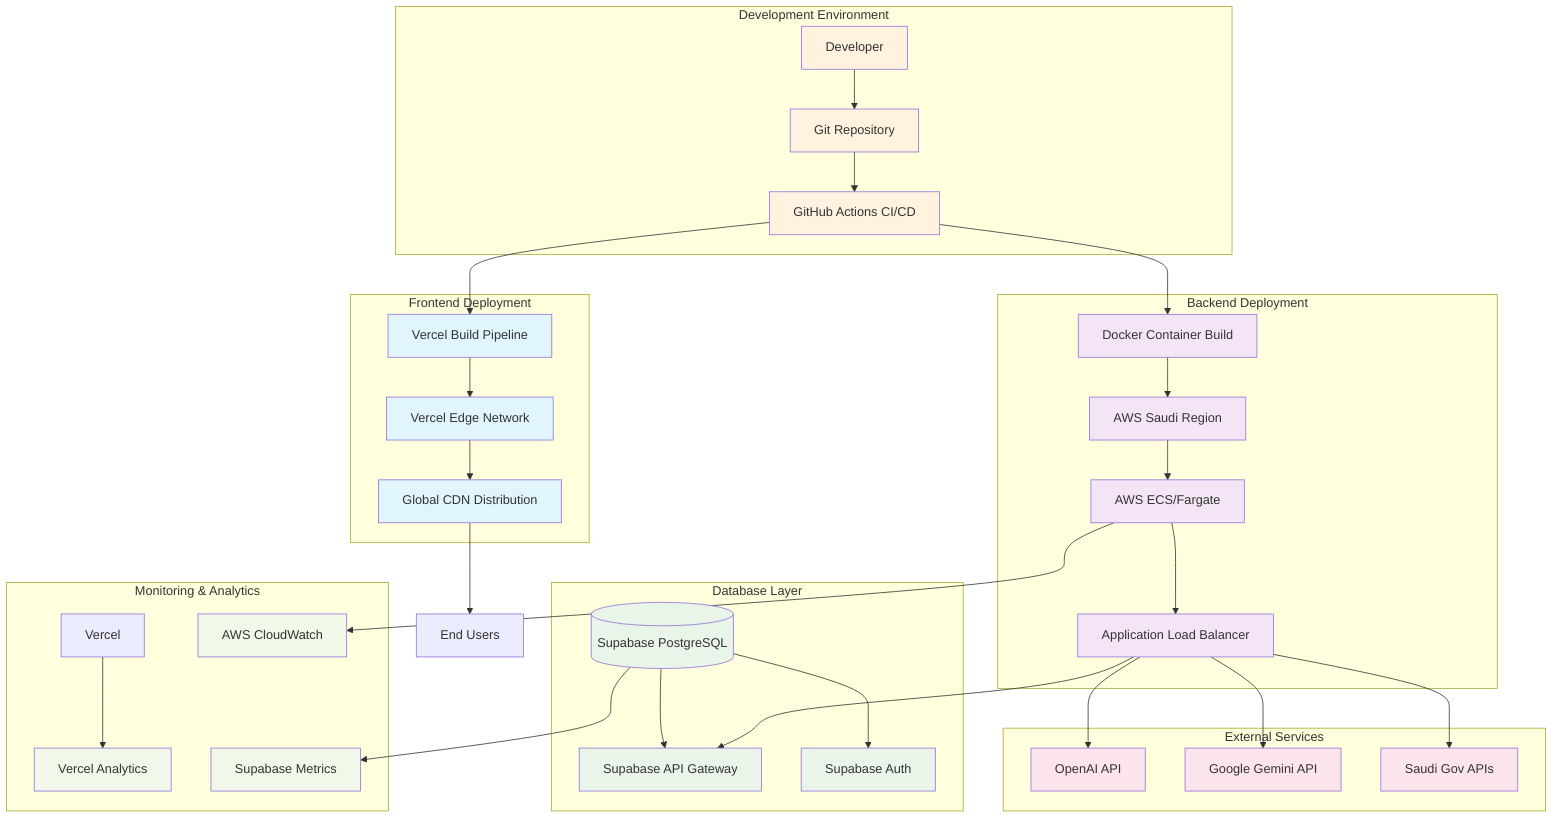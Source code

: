 graph TB
    subgraph "Development Environment"
        Dev[Developer] --> Git[Git Repository]
        Git --> GitHub[GitHub Actions CI/CD]
    end

    subgraph "Frontend Deployment"
        GitHub --> VercelBuild[Vercel Build Pipeline]
        VercelBuild --> VercelEdge[Vercel Edge Network]
        VercelEdge --> GlobalCDN[Global CDN Distribution]
    end

    subgraph "Backend Deployment"
        GitHub --> DockerBuild[Docker Container Build]
        DockerBuild --> AWSRegion[AWS Saudi Region]
        AWSRegion --> ECS[AWS ECS/Fargate]
        ECS --> LoadBalancer[Application Load Balancer]
    end

    subgraph "Database Layer"
        Supabase[(Supabase PostgreSQL)]
        SupabaseAPI[Supabase API Gateway]
        SupabaseAuth[Supabase Auth]
        
        Supabase --> SupabaseAPI
        Supabase --> SupabaseAuth
    end

    subgraph "External Services"
        OpenAIAPI[OpenAI API]
        GeminiAPI[Google Gemini API]
        SaudiGov[Saudi Gov APIs]
    end

    subgraph "Monitoring & Analytics"
        Vercel --> VercelAnalytics[Vercel Analytics]
        ECS --> CloudWatch[AWS CloudWatch]
        Supabase --> SupabaseMetrics[Supabase Metrics]
    end

    GlobalCDN --> Users[End Users]
    LoadBalancer --> SupabaseAPI
    LoadBalancer --> OpenAIAPI
    LoadBalancer --> GeminiAPI
    LoadBalancer --> SaudiGov

    classDef dev fill:#fff3e0
    classDef frontend fill:#e1f5fe
    classDef backend fill:#f3e5f5
    classDef data fill:#e8f5e8
    classDef external fill:#fce4ec
    classDef monitoring fill:#f1f8e9

    class Dev,Git,GitHub dev
    class VercelBuild,VercelEdge,GlobalCDN frontend
    class DockerBuild,AWSRegion,ECS,LoadBalancer backend
    class Supabase,SupabaseAPI,SupabaseAuth data
    class OpenAIAPI,GeminiAPI,SaudiGov external
    class VercelAnalytics,CloudWatch,SupabaseMetrics monitoring